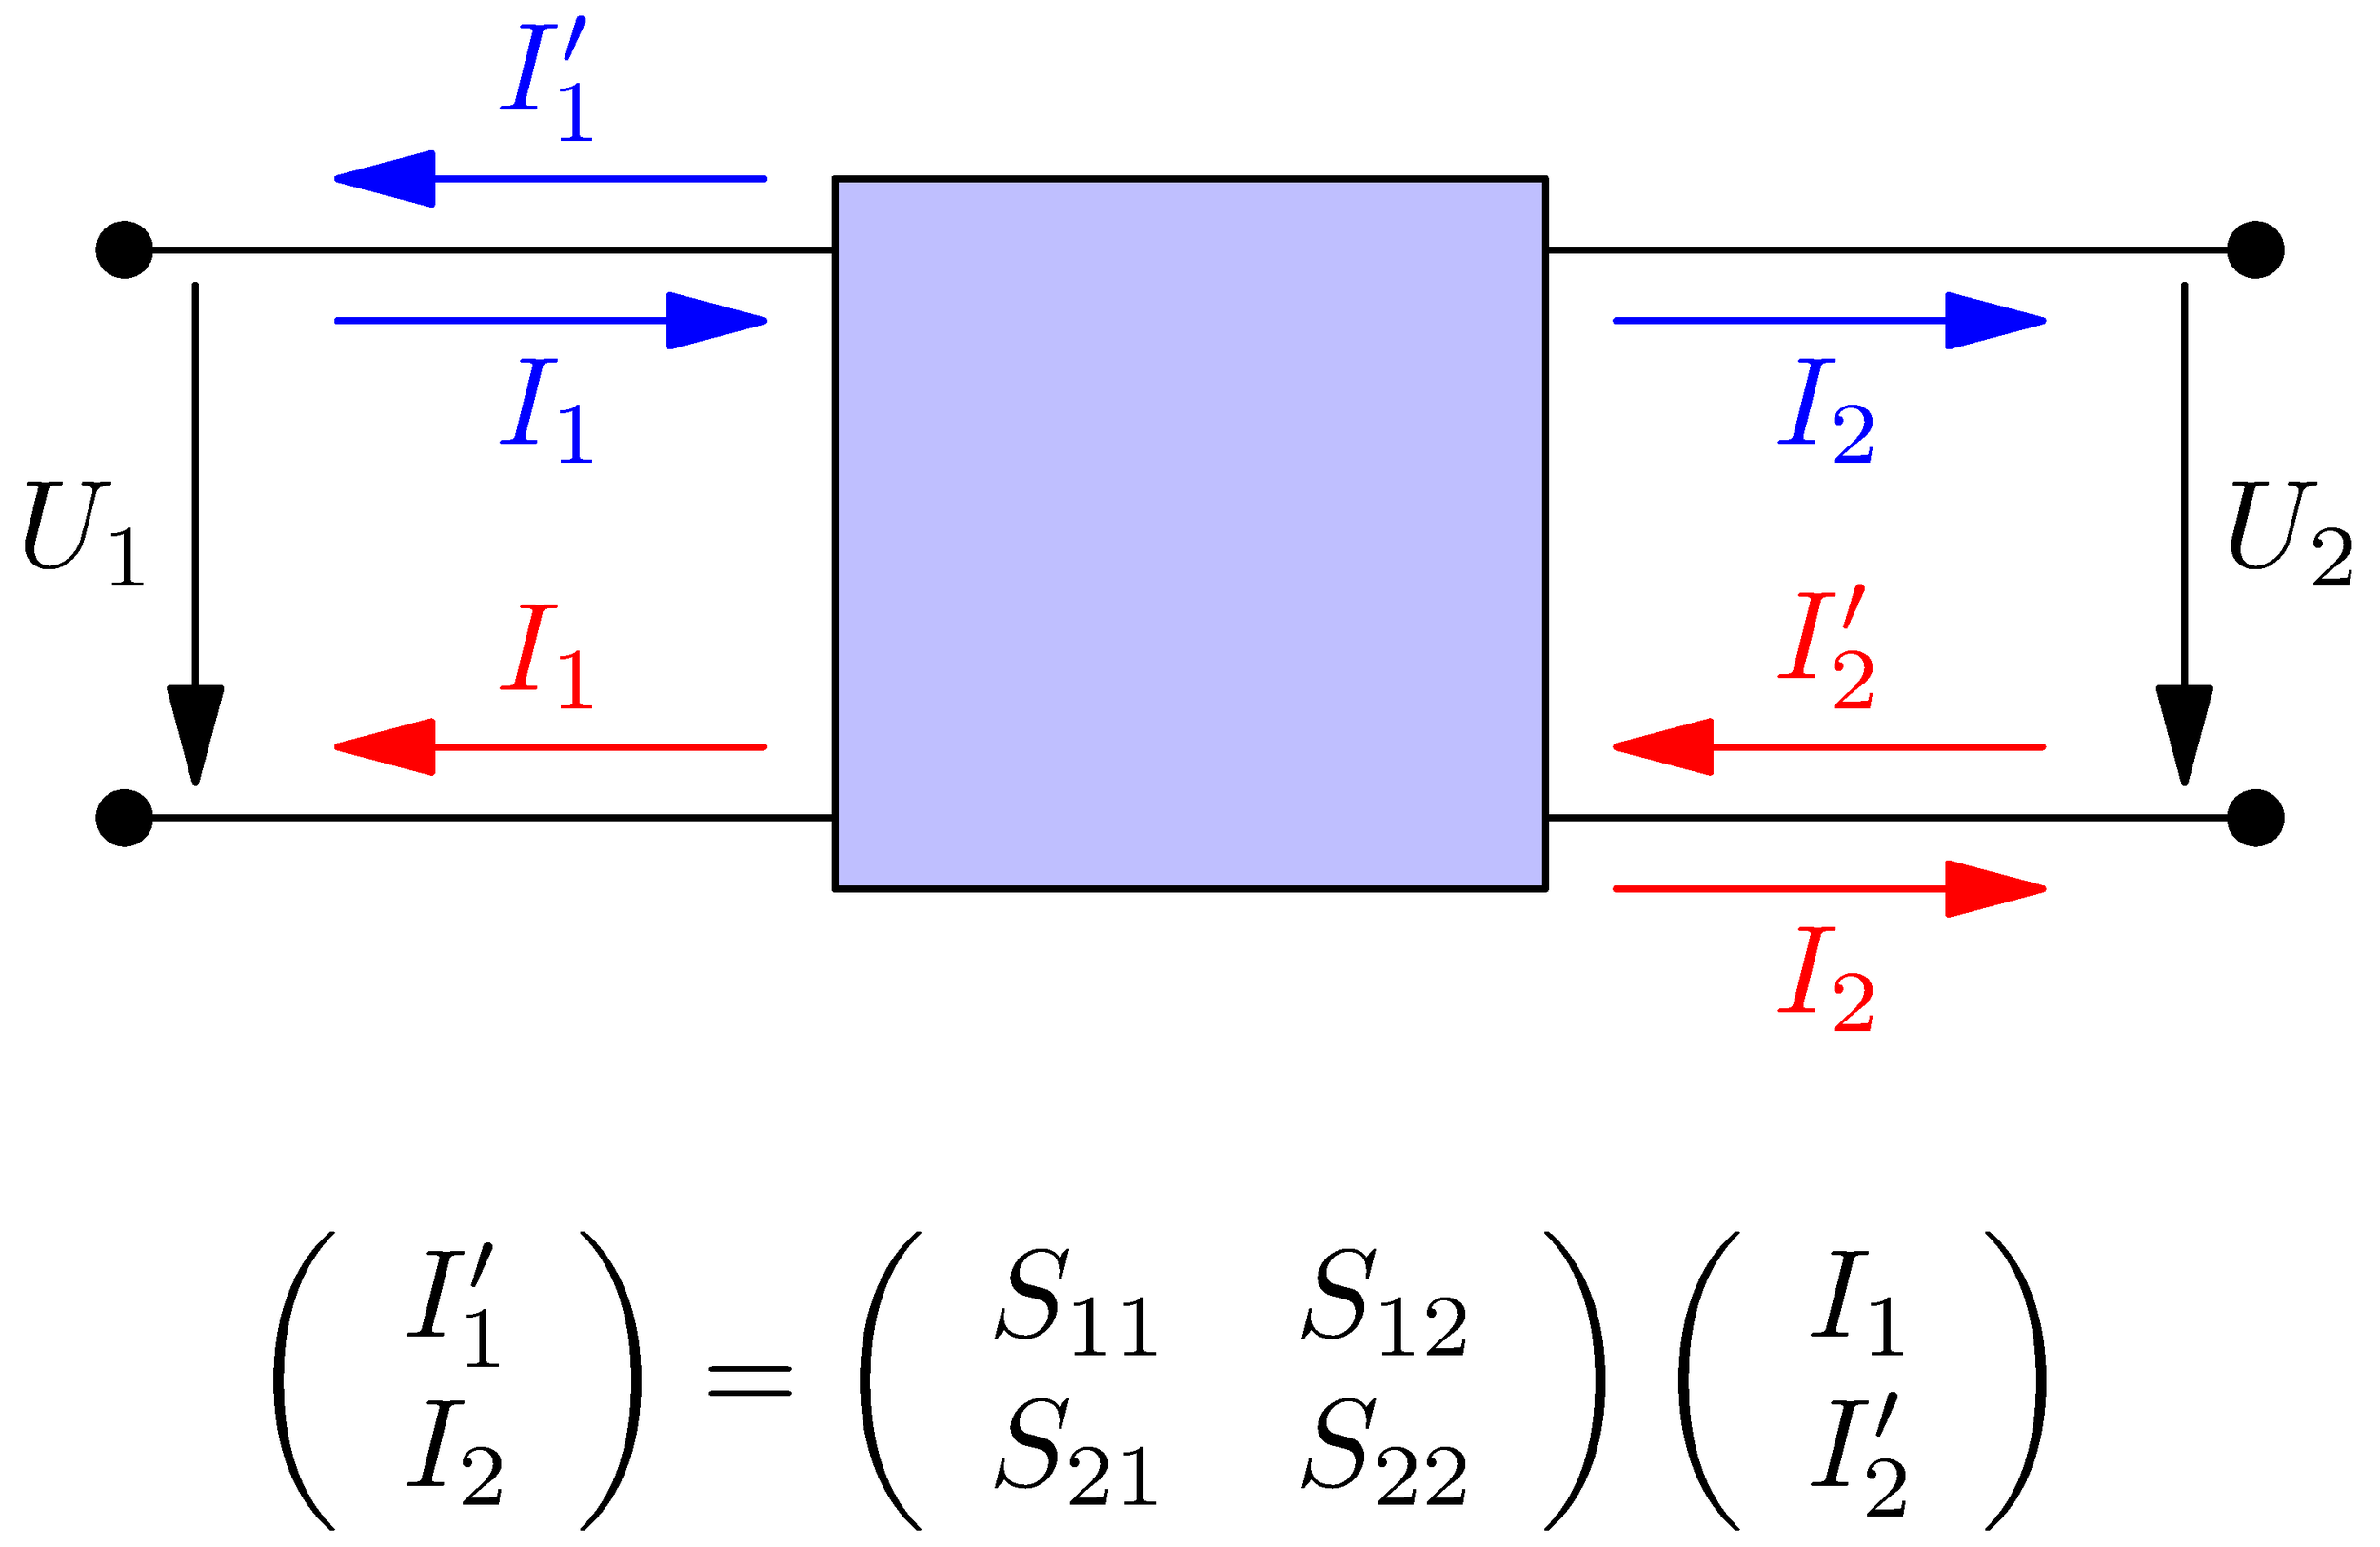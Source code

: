 //texpreamble("\usepackage{mathtext}\usepackage[russian]{babel}");
//defaultpen(font("T2A","cmr","m","n"));
defaultpen(fontsize(10pt));

settings.render = 16;
unitsize(2cm);

//graphical parameters
pen p = black;

path device = box((1,0),(2,1));
path line1 = (0,0.9) -- (1,0.9);
path line2 = (0,0.1) -- (1,0.1);
path line3 = (2,0.1) -- (3,0.1);
path line4 = (2,0.9) -- (3,0.9);
path u1 = (0.1,0.85) -- (0.1,0.15);
path u2 = (2.9,0.85) -- (2.9,0.15);
path i1 = (0.3,0.8) -- (0.9,0.8);
path i11 = (0.9,1) -- (0.3,1);
path i2 = (2.1,0.8) -- (2.7,0.8);
path i21 = (2.7,0.2) -- (2.1,0.2);
path i1_2 = (0.9,0.2) -- (0.3,0.2);
path i2_2 = (2.1,0) -- (2.7,0);

fill(device,p+paleblue);
draw(device,p);
draw(line1,p);
draw(line2,p);
draw(line3,p);
draw(line4,p);

fill(circle((0,0.9),0.04),black);
fill(circle((0,0.1),0.04),black);
fill(circle((3,0.9),0.04),black);
fill(circle((3,0.1),0.04),black);

draw("$U_1$", u1, p, arrow = Arrow, align=W);
draw("$U_2$", u2, p, arrow = Arrow, align=E);
draw("$I_1$", i1, p+blue, arrow = Arrow, align=S);
draw("$I_1^{\prime}$", i11, p+blue, arrow = Arrow, align=N);
draw("$I_2$", i2, p+blue, arrow = Arrow, align=S);
draw("$I_2^{\prime}$", i21, p+red, arrow = Arrow, align=N);
draw("$I_1$", i1_2, p+red, arrow = Arrow, align=N);
draw("$I_2$", i2_2, p+red, arrow = Arrow, align=S);

label(minipage("$$\left(\begin{array}{c}
I_{1}^{\prime}\\
I_{2}
\end{array}\right)=\left(\begin{array}{cc}
S_{11} & S_{12}\\
S_{21} & S_{22}
\end{array}\right)\left(\begin{array}{c}
I_{1}\\
I_{2}^{\prime}
\end{array}\right)$$", 3), (0.2,-0.2), align=S);